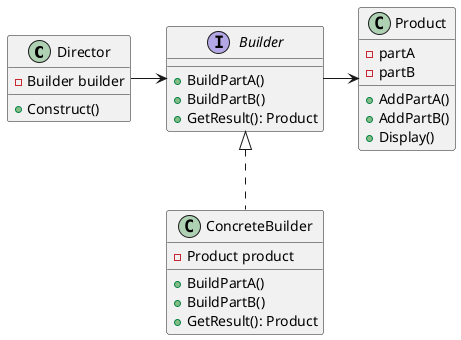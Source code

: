 @startuml
class Director {
    -Builder builder
    +Construct()
}
interface Builder {
    +BuildPartA()
    +BuildPartB()
    +GetResult(): Product
}
class ConcreteBuilder {
    -Product product
    +BuildPartA()
    +BuildPartB()
    +GetResult(): Product
}
class Product {
    -partA
    -partB
    +AddPartA()
    +AddPartB()
    +Display()
}
Director -> Builder
Builder <|.. ConcreteBuilder
Builder -> Product
@enduml